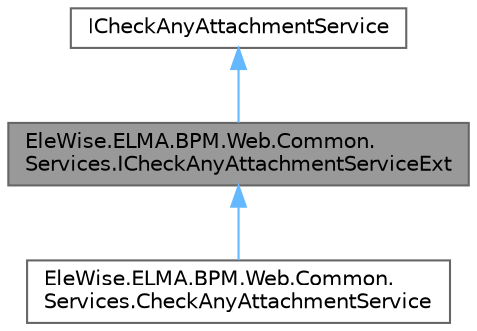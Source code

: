 digraph "EleWise.ELMA.BPM.Web.Common.Services.ICheckAnyAttachmentServiceExt"
{
 // LATEX_PDF_SIZE
  bgcolor="transparent";
  edge [fontname=Helvetica,fontsize=10,labelfontname=Helvetica,labelfontsize=10];
  node [fontname=Helvetica,fontsize=10,shape=box,height=0.2,width=0.4];
  Node1 [id="Node000001",label="EleWise.ELMA.BPM.Web.Common.\lServices.ICheckAnyAttachmentServiceExt",height=0.2,width=0.4,color="gray40", fillcolor="grey60", style="filled", fontcolor="black",tooltip="Сервис для проверки наличия вложений в объект"];
  Node2 -> Node1 [id="edge1_Node000001_Node000002",dir="back",color="steelblue1",style="solid",tooltip=" "];
  Node2 [id="Node000002",label="ICheckAnyAttachmentService",height=0.2,width=0.4,color="gray40", fillcolor="white", style="filled",URL="$interface_ele_wise_1_1_e_l_m_a_1_1_b_p_m_1_1_web_1_1_common_1_1_services_1_1_i_check_any_attachment_service.html",tooltip="Сервис для проверки наличия вложений в объект"];
  Node1 -> Node3 [id="edge2_Node000001_Node000003",dir="back",color="steelblue1",style="solid",tooltip=" "];
  Node3 [id="Node000003",label="EleWise.ELMA.BPM.Web.Common.\lServices.CheckAnyAttachmentService",height=0.2,width=0.4,color="gray40", fillcolor="white", style="filled",tooltip=" "];
}
